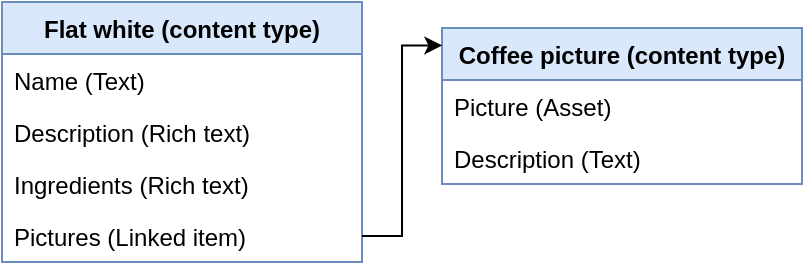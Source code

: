 <mxfile version="12.9.10" type="github">
  <diagram id="nFBdgCirMu-IVlNZLdI9" name="Page-1">
    <mxGraphModel dx="1422" dy="713" grid="1" gridSize="10" guides="1" tooltips="1" connect="1" arrows="1" fold="0" page="1" pageScale="1" pageWidth="850" pageHeight="1100" math="0" shadow="0">
      <root>
        <mxCell id="0" />
        <mxCell id="1" parent="0" />
        <mxCell id="TZZ_qZ0MYML3Be1iEsgz-1" value="Flat white (content type)" style="swimlane;fontStyle=1;childLayout=stackLayout;horizontal=1;startSize=26;fillColor=#dae8fc;horizontalStack=0;resizeParent=1;resizeParentMax=0;resizeLast=0;collapsible=1;marginBottom=0;strokeColor=#6c8ebf;" parent="1" vertex="1">
          <mxGeometry x="10" y="10" width="180" height="130" as="geometry" />
        </mxCell>
        <mxCell id="TZZ_qZ0MYML3Be1iEsgz-2" value="Name (Text)" style="text;strokeColor=none;fillColor=none;align=left;verticalAlign=top;spacingLeft=4;spacingRight=4;overflow=hidden;rotatable=0;points=[[0,0.5],[1,0.5]];portConstraint=eastwest;" parent="TZZ_qZ0MYML3Be1iEsgz-1" vertex="1">
          <mxGeometry y="26" width="180" height="26" as="geometry" />
        </mxCell>
        <mxCell id="TZZ_qZ0MYML3Be1iEsgz-3" value="Description (Rich text)" style="text;strokeColor=none;fillColor=none;align=left;verticalAlign=top;spacingLeft=4;spacingRight=4;overflow=hidden;rotatable=0;points=[[0,0.5],[1,0.5]];portConstraint=eastwest;" parent="TZZ_qZ0MYML3Be1iEsgz-1" vertex="1">
          <mxGeometry y="52" width="180" height="26" as="geometry" />
        </mxCell>
        <mxCell id="TZZ_qZ0MYML3Be1iEsgz-4" value="Ingredients (Rich text)" style="text;strokeColor=none;fillColor=none;align=left;verticalAlign=top;spacingLeft=4;spacingRight=4;overflow=hidden;rotatable=0;points=[[0,0.5],[1,0.5]];portConstraint=eastwest;" parent="TZZ_qZ0MYML3Be1iEsgz-1" vertex="1">
          <mxGeometry y="78" width="180" height="26" as="geometry" />
        </mxCell>
        <mxCell id="TZZ_qZ0MYML3Be1iEsgz-5" value="Pictures (Linked item)" style="text;strokeColor=none;fillColor=none;align=left;verticalAlign=top;spacingLeft=4;spacingRight=4;overflow=hidden;rotatable=0;points=[[0,0.5],[1,0.5]];portConstraint=eastwest;" parent="TZZ_qZ0MYML3Be1iEsgz-1" vertex="1">
          <mxGeometry y="104" width="180" height="26" as="geometry" />
        </mxCell>
        <mxCell id="TZZ_qZ0MYML3Be1iEsgz-6" value="Coffee picture (content type)" style="swimlane;fontStyle=1;childLayout=stackLayout;horizontal=1;startSize=26;fillColor=#dae8fc;horizontalStack=0;resizeParent=1;resizeParentMax=0;resizeLast=0;collapsible=1;marginBottom=0;strokeColor=#6c8ebf;" parent="1" vertex="1">
          <mxGeometry x="230" y="23" width="180" height="78" as="geometry" />
        </mxCell>
        <mxCell id="TZZ_qZ0MYML3Be1iEsgz-7" value="Picture (Asset)" style="text;strokeColor=none;fillColor=none;align=left;verticalAlign=top;spacingLeft=4;spacingRight=4;overflow=hidden;rotatable=0;points=[[0,0.5],[1,0.5]];portConstraint=eastwest;" parent="TZZ_qZ0MYML3Be1iEsgz-6" vertex="1">
          <mxGeometry y="26" width="180" height="26" as="geometry" />
        </mxCell>
        <mxCell id="TZZ_qZ0MYML3Be1iEsgz-8" value="Description (Text)" style="text;strokeColor=none;fillColor=none;align=left;verticalAlign=top;spacingLeft=4;spacingRight=4;overflow=hidden;rotatable=0;points=[[0,0.5],[1,0.5]];portConstraint=eastwest;" parent="TZZ_qZ0MYML3Be1iEsgz-6" vertex="1">
          <mxGeometry y="52" width="180" height="26" as="geometry" />
        </mxCell>
        <mxCell id="TZZ_qZ0MYML3Be1iEsgz-9" style="edgeStyle=orthogonalEdgeStyle;rounded=0;orthogonalLoop=1;jettySize=auto;html=1;entryX=0.001;entryY=0.112;entryDx=0;entryDy=0;entryPerimeter=0;" parent="1" source="TZZ_qZ0MYML3Be1iEsgz-5" target="TZZ_qZ0MYML3Be1iEsgz-6" edge="1">
          <mxGeometry relative="1" as="geometry" />
        </mxCell>
      </root>
    </mxGraphModel>
  </diagram>
</mxfile>
